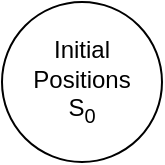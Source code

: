 <mxfile compressed="false" version="16.5.1" type="device">
  <diagram id="is69iQopaGMd0QR7psZ8" name="Page-1">
    <mxGraphModel dx="1102" dy="1042" grid="1" gridSize="10" guides="1" tooltips="1" connect="1" arrows="1" fold="1" page="1" pageScale="1" pageWidth="1100" pageHeight="850" background="none" math="0" shadow="0">
      <root>
        <mxCell id="0" />
        <mxCell id="1" parent="0" />
        <mxCell id="c7QWI__lu-sEi3-24Plo-66" value="Initial&lt;br&gt;Positions&lt;br&gt;S&lt;sub&gt;0&lt;/sub&gt;" style="ellipse;whiteSpace=wrap;html=1;aspect=fixed;rotation=0;" parent="1" vertex="1">
          <mxGeometry y="200" width="80" height="80" as="geometry" />
        </mxCell>
      </root>
    </mxGraphModel>
  </diagram>
</mxfile>
